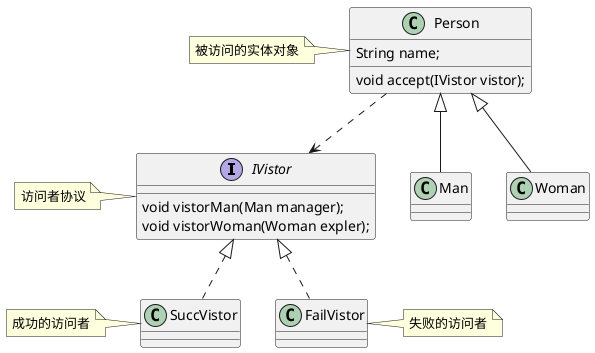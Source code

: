 @startuml
interface IVistor{
    void vistorMan(Man manager);
    void vistorWoman(Woman expler);
}
note left:访问者协议

class SuccVistor
note left:成功的访问者
class SuccVistor implements IVistor

class FailVistor
note right:失败的访问者
class FailVistor implements IVistor

class Person{
    String name;
    void accept(IVistor vistor);
}
note left:被访问的实体对象

class Man extends Person{
}
class Woman extends Person{
}
Person -.> IVistor

@enduml